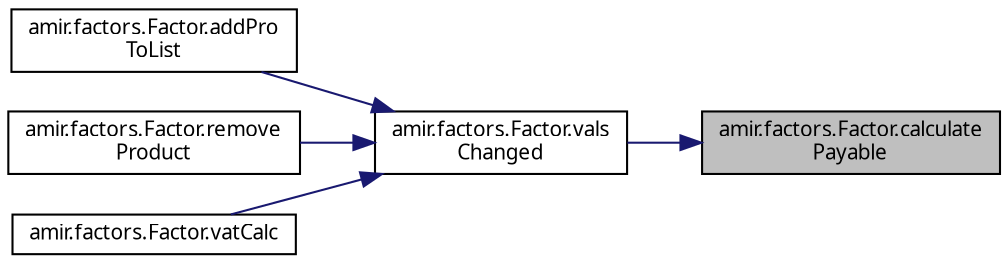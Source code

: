 digraph "amir.factors.Factor.calculatePayable"
{
 // LATEX_PDF_SIZE
  edge [fontname="FreeSans.ttf",fontsize="10",labelfontname="FreeSans.ttf",labelfontsize="10"];
  node [fontname="FreeSans.ttf",fontsize="10",shape=record];
  rankdir="RL";
  Node1 [label="amir.factors.Factor.calculate\lPayable",height=0.2,width=0.4,color="black", fillcolor="grey75", style="filled", fontcolor="black",tooltip=" "];
  Node1 -> Node2 [dir="back",color="midnightblue",fontsize="10",style="solid",fontname="FreeSans.ttf"];
  Node2 [label="amir.factors.Factor.vals\lChanged",height=0.2,width=0.4,color="black", fillcolor="white", style="filled",URL="$classamir_1_1factors_1_1_factor.html#a517dde221cc41c4be02ec0b81c86145f",tooltip=" "];
  Node2 -> Node3 [dir="back",color="midnightblue",fontsize="10",style="solid",fontname="FreeSans.ttf"];
  Node3 [label="amir.factors.Factor.addPro\lToList",height=0.2,width=0.4,color="black", fillcolor="white", style="filled",URL="$classamir_1_1factors_1_1_factor.html#ac889e4717b11bde2414602ceb90677b5",tooltip=" "];
  Node2 -> Node4 [dir="back",color="midnightblue",fontsize="10",style="solid",fontname="FreeSans.ttf"];
  Node4 [label="amir.factors.Factor.remove\lProduct",height=0.2,width=0.4,color="black", fillcolor="white", style="filled",URL="$classamir_1_1factors_1_1_factor.html#ae2a34cadd13203f92dd7aa32313a0900",tooltip=" "];
  Node2 -> Node5 [dir="back",color="midnightblue",fontsize="10",style="solid",fontname="FreeSans.ttf"];
  Node5 [label="amir.factors.Factor.vatCalc",height=0.2,width=0.4,color="black", fillcolor="white", style="filled",URL="$classamir_1_1factors_1_1_factor.html#a08990b8fbb418398615d426ab3c213e1",tooltip=" "];
}
